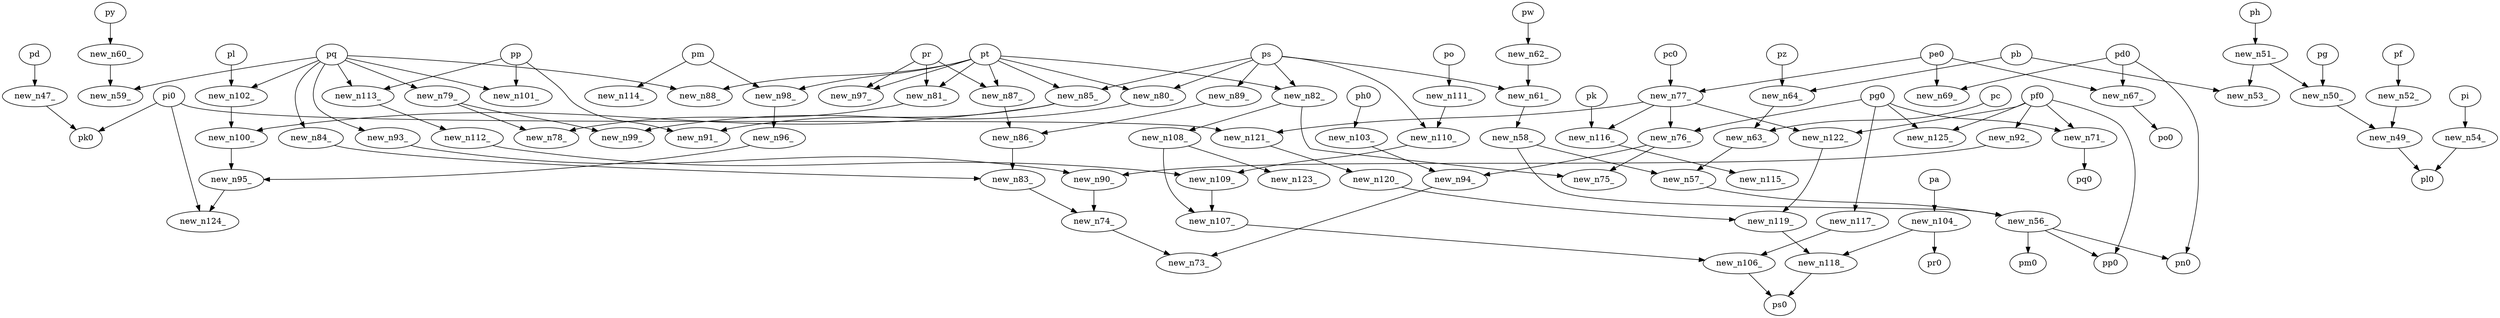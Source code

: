 digraph G {
    "pi0" -> "pk0";
    "new_n47_" -> "pk0";
    "pd" -> "new_n47_";
    "new_n49_" -> "pl0";
    "new_n54_" -> "pl0";
    "new_n52_" -> "new_n49_";
    "new_n50_" -> "new_n49_";
    "pg" -> "new_n50_";
    "new_n51_" -> "new_n50_";
    "ph" -> "new_n51_";
    "pf" -> "new_n52_";
    "new_n51_" -> "new_n53_";
    "pb" -> "new_n53_";
    "pi" -> "new_n54_";
    "new_n56_" -> "pm0";
    "new_n58_" -> "new_n56_";
    "new_n57_" -> "new_n56_";
    "new_n58_" -> "new_n57_";
    "new_n63_" -> "new_n57_";
    "new_n61_" -> "new_n58_";
    "pq" -> "new_n59_";
    "new_n60_" -> "new_n59_";
    "py" -> "new_n60_";
    "ps" -> "new_n61_";
    "new_n62_" -> "new_n61_";
    "pw" -> "new_n62_";
    "pc" -> "new_n63_";
    "new_n64_" -> "new_n63_";
    "pz" -> "new_n64_";
    "pb" -> "new_n64_";
    "pd0" -> "pn0";
    "new_n56_" -> "pn0";
    "new_n67_" -> "po0";
    "pd0" -> "new_n67_";
    "pe0" -> "new_n67_";
    "pf0" -> "pp0";
    "new_n56_" -> "pp0";
    "pd0" -> "new_n69_";
    "pe0" -> "new_n69_";
    "new_n71_" -> "pq0";
    "pf0" -> "new_n71_";
    "pg0" -> "new_n71_";
    "new_n104_" -> "pr0";
    "new_n74_" -> "new_n73_";
    "new_n94_" -> "new_n73_";
    "new_n83_" -> "new_n74_";
    "new_n90_" -> "new_n74_";
    "new_n82_" -> "new_n75_";
    "new_n76_" -> "new_n75_";
    "new_n77_" -> "new_n76_";
    "pg0" -> "new_n76_";
    "pc0" -> "new_n77_";
    "pe0" -> "new_n77_";
    "new_n79_" -> "new_n78_";
    "new_n81_" -> "new_n78_";
    "pq" -> "new_n79_";
    "pt" -> "new_n80_";
    "ps" -> "new_n80_";
    "pt" -> "new_n81_";
    "pr" -> "new_n81_";
    "ps" -> "new_n82_";
    "pt" -> "new_n82_";
    "new_n84_" -> "new_n83_";
    "new_n86_" -> "new_n83_";
    "pq" -> "new_n84_";
    "ps" -> "new_n85_";
    "pt" -> "new_n85_";
    "new_n87_" -> "new_n86_";
    "new_n89_" -> "new_n86_";
    "pt" -> "new_n87_";
    "pr" -> "new_n87_";
    "pt" -> "new_n88_";
    "pq" -> "new_n88_";
    "ps" -> "new_n89_";
    "new_n92_" -> "new_n90_";
    "new_n93_" -> "new_n90_";
    "new_n85_" -> "new_n91_";
    "pp" -> "new_n91_";
    "pf0" -> "new_n92_";
    "pq" -> "new_n93_";
    "new_n103_" -> "new_n94_";
    "new_n76_" -> "new_n94_";
    "new_n96_" -> "new_n95_";
    "new_n100_" -> "new_n95_";
    "new_n98_" -> "new_n96_";
    "pt" -> "new_n97_";
    "pr" -> "new_n97_";
    "pt" -> "new_n98_";
    "pm" -> "new_n98_";
    "new_n80_" -> "new_n99_";
    "new_n79_" -> "new_n99_";
    "new_n85_" -> "new_n100_";
    "new_n102_" -> "new_n100_";
    "pp" -> "new_n101_";
    "pq" -> "new_n101_";
    "pl" -> "new_n102_";
    "pq" -> "new_n102_";
    "ph0" -> "new_n103_";
    "pa" -> "new_n104_";
    "new_n106_" -> "ps0";
    "new_n118_" -> "ps0";
    "new_n107_" -> "new_n106_";
    "new_n117_" -> "new_n106_";
    "new_n109_" -> "new_n107_";
    "new_n108_" -> "new_n107_";
    "new_n82_" -> "new_n108_";
    "new_n112_" -> "new_n109_";
    "new_n110_" -> "new_n109_";
    "ps" -> "new_n110_";
    "new_n111_" -> "new_n110_";
    "po" -> "new_n111_";
    "new_n113_" -> "new_n112_";
    "pq" -> "new_n113_";
    "pp" -> "new_n113_";
    "pm" -> "new_n114_";
    "new_n116_" -> "new_n115_";
    "new_n77_" -> "new_n116_";
    "pk" -> "new_n116_";
    "pg0" -> "new_n117_";
    "new_n119_" -> "new_n118_";
    "new_n104_" -> "new_n118_";
    "new_n122_" -> "new_n119_";
    "new_n120_" -> "new_n119_";
    "new_n121_" -> "new_n120_";
    "new_n77_" -> "new_n121_";
    "pi0" -> "new_n121_";
    "new_n77_" -> "new_n122_";
    "pf0" -> "new_n122_";
    "new_n108_" -> "new_n123_";
    "new_n95_" -> "new_n124_";
    "pi0" -> "new_n124_";
    "pf0" -> "new_n125_";
    "pg0" -> "new_n125_";
}
